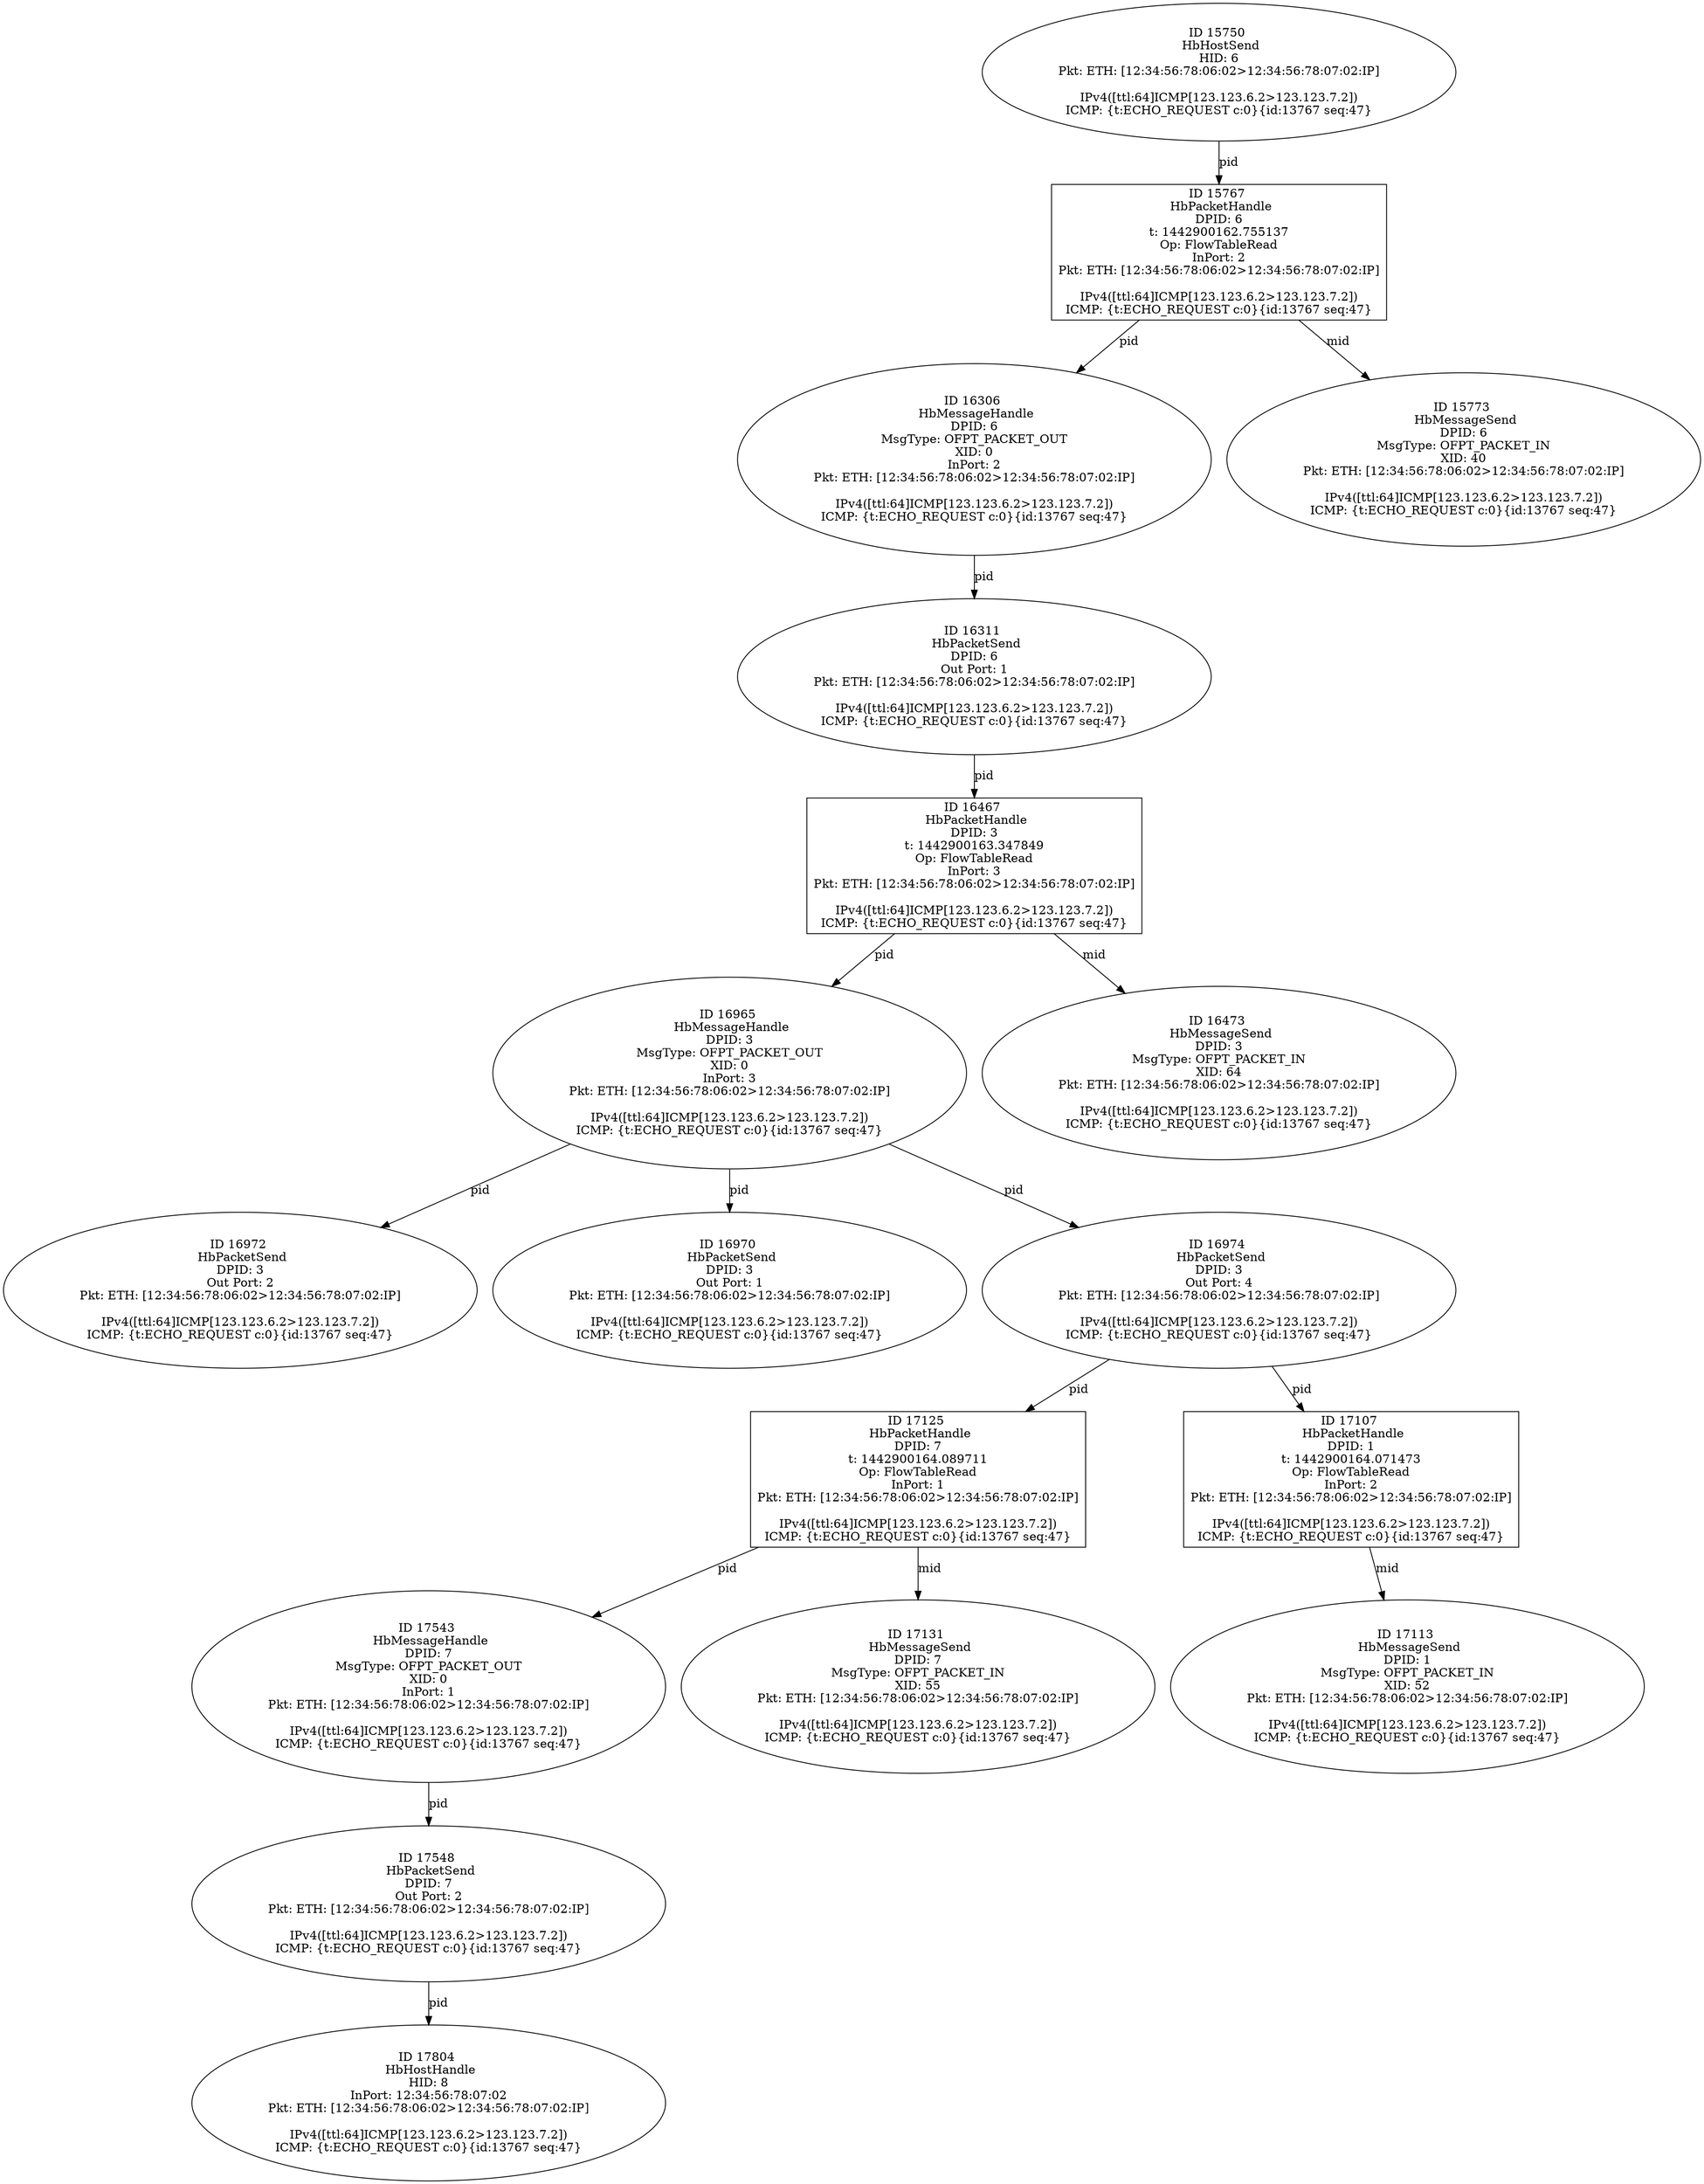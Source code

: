 strict digraph G {
16965 [shape=oval, event=<hb_events.HbMessageHandle object at 0x10b5ad350>, label="ID 16965 
 HbMessageHandle
DPID: 3
MsgType: OFPT_PACKET_OUT
XID: 0
InPort: 3
Pkt: ETH: [12:34:56:78:06:02>12:34:56:78:07:02:IP]

IPv4([ttl:64]ICMP[123.123.6.2>123.123.7.2])
ICMP: {t:ECHO_REQUEST c:0}{id:13767 seq:47}"];
15750 [shape=oval, event=<hb_events.HbHostSend object at 0x10b2b44d0>, label="ID 15750 
 HbHostSend
HID: 6
Pkt: ETH: [12:34:56:78:06:02>12:34:56:78:07:02:IP]

IPv4([ttl:64]ICMP[123.123.6.2>123.123.7.2])
ICMP: {t:ECHO_REQUEST c:0}{id:13767 seq:47}"];
17543 [shape=oval, event=<hb_events.HbMessageHandle object at 0x10b7d6810>, label="ID 17543 
 HbMessageHandle
DPID: 7
MsgType: OFPT_PACKET_OUT
XID: 0
InPort: 1
Pkt: ETH: [12:34:56:78:06:02>12:34:56:78:07:02:IP]

IPv4([ttl:64]ICMP[123.123.6.2>123.123.7.2])
ICMP: {t:ECHO_REQUEST c:0}{id:13767 seq:47}"];
16972 [shape=oval, event=<hb_events.HbPacketSend object at 0x10b5b5050>, label="ID 16972 
 HbPacketSend
DPID: 3
Out Port: 2
Pkt: ETH: [12:34:56:78:06:02>12:34:56:78:07:02:IP]

IPv4([ttl:64]ICMP[123.123.6.2>123.123.7.2])
ICMP: {t:ECHO_REQUEST c:0}{id:13767 seq:47}"];
16970 [shape=oval, event=<hb_events.HbPacketSend object at 0x10b5a8f90>, label="ID 16970 
 HbPacketSend
DPID: 3
Out Port: 1
Pkt: ETH: [12:34:56:78:06:02>12:34:56:78:07:02:IP]

IPv4([ttl:64]ICMP[123.123.6.2>123.123.7.2])
ICMP: {t:ECHO_REQUEST c:0}{id:13767 seq:47}"];
17131 [shape=oval, event=<hb_events.HbMessageSend object at 0x10b62a0d0>, label="ID 17131 
 HbMessageSend
DPID: 7
MsgType: OFPT_PACKET_IN
XID: 55
Pkt: ETH: [12:34:56:78:06:02>12:34:56:78:07:02:IP]

IPv4([ttl:64]ICMP[123.123.6.2>123.123.7.2])
ICMP: {t:ECHO_REQUEST c:0}{id:13767 seq:47}"];
17548 [shape=oval, event=<hb_events.HbPacketSend object at 0x10b7d6990>, label="ID 17548 
 HbPacketSend
DPID: 7
Out Port: 2
Pkt: ETH: [12:34:56:78:06:02>12:34:56:78:07:02:IP]

IPv4([ttl:64]ICMP[123.123.6.2>123.123.7.2])
ICMP: {t:ECHO_REQUEST c:0}{id:13767 seq:47}"];
16974 [shape=oval, event=<hb_events.HbPacketSend object at 0x10b5b5dd0>, label="ID 16974 
 HbPacketSend
DPID: 3
Out Port: 4
Pkt: ETH: [12:34:56:78:06:02>12:34:56:78:07:02:IP]

IPv4([ttl:64]ICMP[123.123.6.2>123.123.7.2])
ICMP: {t:ECHO_REQUEST c:0}{id:13767 seq:47}"];
17125 [shape=box, event=<hb_events.HbPacketHandle object at 0x10b623950>, label="ID 17125 
 HbPacketHandle
DPID: 7
t: 1442900164.089711
Op: FlowTableRead
InPort: 1
Pkt: ETH: [12:34:56:78:06:02>12:34:56:78:07:02:IP]

IPv4([ttl:64]ICMP[123.123.6.2>123.123.7.2])
ICMP: {t:ECHO_REQUEST c:0}{id:13767 seq:47}"];
16306 [shape=oval, event=<hb_events.HbMessageHandle object at 0x10b3e8a50>, label="ID 16306 
 HbMessageHandle
DPID: 6
MsgType: OFPT_PACKET_OUT
XID: 0
InPort: 2
Pkt: ETH: [12:34:56:78:06:02>12:34:56:78:07:02:IP]

IPv4([ttl:64]ICMP[123.123.6.2>123.123.7.2])
ICMP: {t:ECHO_REQUEST c:0}{id:13767 seq:47}"];
16467 [shape=box, event=<hb_events.HbPacketHandle object at 0x10b437a50>, label="ID 16467 
 HbPacketHandle
DPID: 3
t: 1442900163.347849
Op: FlowTableRead
InPort: 3
Pkt: ETH: [12:34:56:78:06:02>12:34:56:78:07:02:IP]

IPv4([ttl:64]ICMP[123.123.6.2>123.123.7.2])
ICMP: {t:ECHO_REQUEST c:0}{id:13767 seq:47}"];
16311 [shape=oval, event=<hb_events.HbPacketSend object at 0x10b3ef850>, label="ID 16311 
 HbPacketSend
DPID: 6
Out Port: 1
Pkt: ETH: [12:34:56:78:06:02>12:34:56:78:07:02:IP]

IPv4([ttl:64]ICMP[123.123.6.2>123.123.7.2])
ICMP: {t:ECHO_REQUEST c:0}{id:13767 seq:47}"];
17107 [shape=box, event=<hb_events.HbPacketHandle object at 0x10b5f63d0>, label="ID 17107 
 HbPacketHandle
DPID: 1
t: 1442900164.071473
Op: FlowTableRead
InPort: 2
Pkt: ETH: [12:34:56:78:06:02>12:34:56:78:07:02:IP]

IPv4([ttl:64]ICMP[123.123.6.2>123.123.7.2])
ICMP: {t:ECHO_REQUEST c:0}{id:13767 seq:47}"];
15767 [shape=box, event=<hb_events.HbPacketHandle object at 0x10b2b4e90>, label="ID 15767 
 HbPacketHandle
DPID: 6
t: 1442900162.755137
Op: FlowTableRead
InPort: 2
Pkt: ETH: [12:34:56:78:06:02>12:34:56:78:07:02:IP]

IPv4([ttl:64]ICMP[123.123.6.2>123.123.7.2])
ICMP: {t:ECHO_REQUEST c:0}{id:13767 seq:47}"];
17113 [shape=oval, event=<hb_events.HbMessageSend object at 0x10b60a4d0>, label="ID 17113 
 HbMessageSend
DPID: 1
MsgType: OFPT_PACKET_IN
XID: 52
Pkt: ETH: [12:34:56:78:06:02>12:34:56:78:07:02:IP]

IPv4([ttl:64]ICMP[123.123.6.2>123.123.7.2])
ICMP: {t:ECHO_REQUEST c:0}{id:13767 seq:47}"];
17804 [shape=oval, event=<hb_events.HbHostHandle object at 0x10b924e10>, label="ID 17804 
 HbHostHandle
HID: 8
InPort: 12:34:56:78:07:02
Pkt: ETH: [12:34:56:78:06:02>12:34:56:78:07:02:IP]

IPv4([ttl:64]ICMP[123.123.6.2>123.123.7.2])
ICMP: {t:ECHO_REQUEST c:0}{id:13767 seq:47}"];
15773 [shape=oval, event=<hb_events.HbMessageSend object at 0x10b2c20d0>, label="ID 15773 
 HbMessageSend
DPID: 6
MsgType: OFPT_PACKET_IN
XID: 40
Pkt: ETH: [12:34:56:78:06:02>12:34:56:78:07:02:IP]

IPv4([ttl:64]ICMP[123.123.6.2>123.123.7.2])
ICMP: {t:ECHO_REQUEST c:0}{id:13767 seq:47}"];
16473 [shape=oval, event=<hb_events.HbMessageSend object at 0x10b43d250>, label="ID 16473 
 HbMessageSend
DPID: 3
MsgType: OFPT_PACKET_IN
XID: 64
Pkt: ETH: [12:34:56:78:06:02>12:34:56:78:07:02:IP]

IPv4([ttl:64]ICMP[123.123.6.2>123.123.7.2])
ICMP: {t:ECHO_REQUEST c:0}{id:13767 seq:47}"];
15767 -> 16306  [rel=pid, label=pid];
15767 -> 15773  [rel=mid, label=mid];
16965 -> 16970  [rel=pid, label=pid];
16965 -> 16972  [rel=pid, label=pid];
16965 -> 16974  [rel=pid, label=pid];
15750 -> 15767  [rel=pid, label=pid];
17543 -> 17548  [rel=pid, label=pid];
17548 -> 17804  [rel=pid, label=pid];
16974 -> 17107  [rel=pid, label=pid];
16974 -> 17125  [rel=pid, label=pid];
16306 -> 16311  [rel=pid, label=pid];
16467 -> 16473  [rel=mid, label=mid];
16467 -> 16965  [rel=pid, label=pid];
17107 -> 17113  [rel=mid, label=mid];
16311 -> 16467  [rel=pid, label=pid];
17125 -> 17131  [rel=mid, label=mid];
17125 -> 17543  [rel=pid, label=pid];
}
